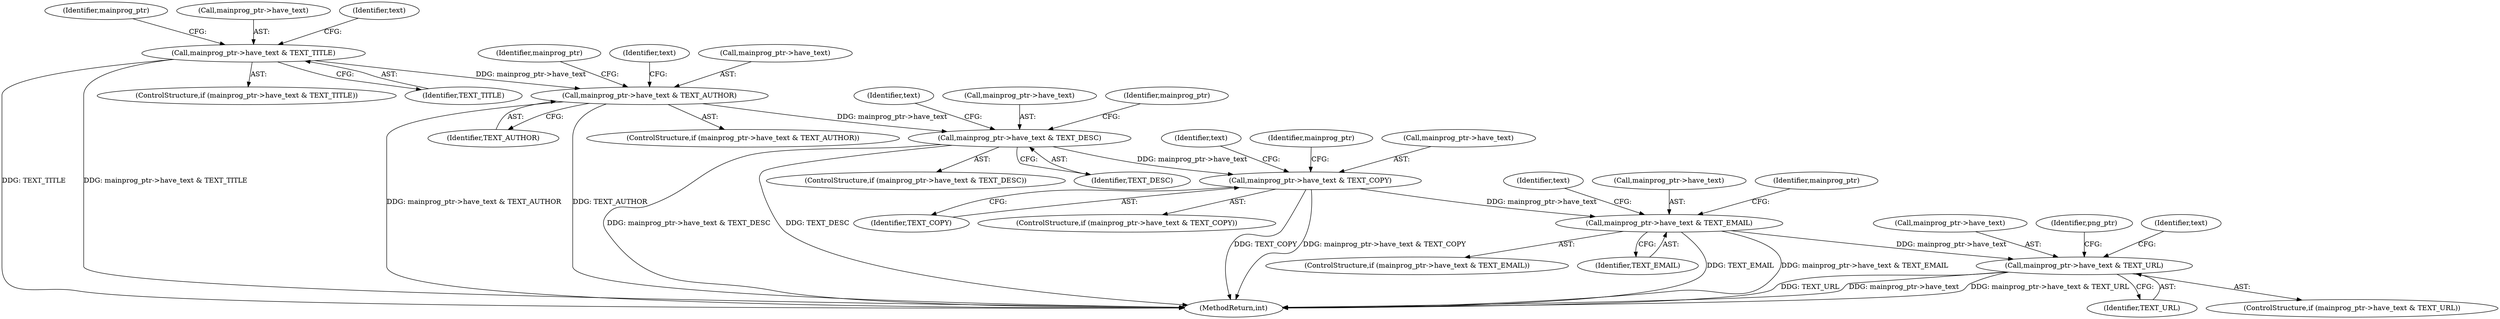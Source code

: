 digraph "0_Android_9d4853418ab2f754c2b63e091c29c5529b8b86ca_10@API" {
"1000433" [label="(Call,mainprog_ptr->have_text & TEXT_EMAIL)"];
"1000401" [label="(Call,mainprog_ptr->have_text & TEXT_COPY)"];
"1000369" [label="(Call,mainprog_ptr->have_text & TEXT_DESC)"];
"1000337" [label="(Call,mainprog_ptr->have_text & TEXT_AUTHOR)"];
"1000305" [label="(Call,mainprog_ptr->have_text & TEXT_TITLE)"];
"1000465" [label="(Call,mainprog_ptr->have_text & TEXT_URL)"];
"1000410" [label="(Identifier,text)"];
"1000442" [label="(Identifier,text)"];
"1000305" [label="(Call,mainprog_ptr->have_text & TEXT_TITLE)"];
"1000437" [label="(Identifier,TEXT_EMAIL)"];
"1000371" [label="(Identifier,mainprog_ptr)"];
"1000309" [label="(Identifier,TEXT_TITLE)"];
"1000401" [label="(Call,mainprog_ptr->have_text & TEXT_COPY)"];
"1000466" [label="(Call,mainprog_ptr->have_text)"];
"1000469" [label="(Identifier,TEXT_URL)"];
"1000518" [label="(MethodReturn,int)"];
"1000405" [label="(Identifier,TEXT_COPY)"];
"1000368" [label="(ControlStructure,if (mainprog_ptr->have_text & TEXT_DESC))"];
"1000497" [label="(Identifier,png_ptr)"];
"1000346" [label="(Identifier,text)"];
"1000378" [label="(Identifier,text)"];
"1000465" [label="(Call,mainprog_ptr->have_text & TEXT_URL)"];
"1000474" [label="(Identifier,text)"];
"1000370" [label="(Call,mainprog_ptr->have_text)"];
"1000433" [label="(Call,mainprog_ptr->have_text & TEXT_EMAIL)"];
"1000369" [label="(Call,mainprog_ptr->have_text & TEXT_DESC)"];
"1000373" [label="(Identifier,TEXT_DESC)"];
"1000304" [label="(ControlStructure,if (mainprog_ptr->have_text & TEXT_TITLE))"];
"1000464" [label="(ControlStructure,if (mainprog_ptr->have_text & TEXT_URL))"];
"1000434" [label="(Call,mainprog_ptr->have_text)"];
"1000400" [label="(ControlStructure,if (mainprog_ptr->have_text & TEXT_COPY))"];
"1000337" [label="(Call,mainprog_ptr->have_text & TEXT_AUTHOR)"];
"1000435" [label="(Identifier,mainprog_ptr)"];
"1000339" [label="(Identifier,mainprog_ptr)"];
"1000467" [label="(Identifier,mainprog_ptr)"];
"1000432" [label="(ControlStructure,if (mainprog_ptr->have_text & TEXT_EMAIL))"];
"1000403" [label="(Identifier,mainprog_ptr)"];
"1000336" [label="(ControlStructure,if (mainprog_ptr->have_text & TEXT_AUTHOR))"];
"1000306" [label="(Call,mainprog_ptr->have_text)"];
"1000402" [label="(Call,mainprog_ptr->have_text)"];
"1000338" [label="(Call,mainprog_ptr->have_text)"];
"1000341" [label="(Identifier,TEXT_AUTHOR)"];
"1000314" [label="(Identifier,text)"];
"1000433" -> "1000432"  [label="AST: "];
"1000433" -> "1000437"  [label="CFG: "];
"1000434" -> "1000433"  [label="AST: "];
"1000437" -> "1000433"  [label="AST: "];
"1000442" -> "1000433"  [label="CFG: "];
"1000467" -> "1000433"  [label="CFG: "];
"1000433" -> "1000518"  [label="DDG: TEXT_EMAIL"];
"1000433" -> "1000518"  [label="DDG: mainprog_ptr->have_text & TEXT_EMAIL"];
"1000401" -> "1000433"  [label="DDG: mainprog_ptr->have_text"];
"1000433" -> "1000465"  [label="DDG: mainprog_ptr->have_text"];
"1000401" -> "1000400"  [label="AST: "];
"1000401" -> "1000405"  [label="CFG: "];
"1000402" -> "1000401"  [label="AST: "];
"1000405" -> "1000401"  [label="AST: "];
"1000410" -> "1000401"  [label="CFG: "];
"1000435" -> "1000401"  [label="CFG: "];
"1000401" -> "1000518"  [label="DDG: TEXT_COPY"];
"1000401" -> "1000518"  [label="DDG: mainprog_ptr->have_text & TEXT_COPY"];
"1000369" -> "1000401"  [label="DDG: mainprog_ptr->have_text"];
"1000369" -> "1000368"  [label="AST: "];
"1000369" -> "1000373"  [label="CFG: "];
"1000370" -> "1000369"  [label="AST: "];
"1000373" -> "1000369"  [label="AST: "];
"1000378" -> "1000369"  [label="CFG: "];
"1000403" -> "1000369"  [label="CFG: "];
"1000369" -> "1000518"  [label="DDG: mainprog_ptr->have_text & TEXT_DESC"];
"1000369" -> "1000518"  [label="DDG: TEXT_DESC"];
"1000337" -> "1000369"  [label="DDG: mainprog_ptr->have_text"];
"1000337" -> "1000336"  [label="AST: "];
"1000337" -> "1000341"  [label="CFG: "];
"1000338" -> "1000337"  [label="AST: "];
"1000341" -> "1000337"  [label="AST: "];
"1000346" -> "1000337"  [label="CFG: "];
"1000371" -> "1000337"  [label="CFG: "];
"1000337" -> "1000518"  [label="DDG: mainprog_ptr->have_text & TEXT_AUTHOR"];
"1000337" -> "1000518"  [label="DDG: TEXT_AUTHOR"];
"1000305" -> "1000337"  [label="DDG: mainprog_ptr->have_text"];
"1000305" -> "1000304"  [label="AST: "];
"1000305" -> "1000309"  [label="CFG: "];
"1000306" -> "1000305"  [label="AST: "];
"1000309" -> "1000305"  [label="AST: "];
"1000314" -> "1000305"  [label="CFG: "];
"1000339" -> "1000305"  [label="CFG: "];
"1000305" -> "1000518"  [label="DDG: TEXT_TITLE"];
"1000305" -> "1000518"  [label="DDG: mainprog_ptr->have_text & TEXT_TITLE"];
"1000465" -> "1000464"  [label="AST: "];
"1000465" -> "1000469"  [label="CFG: "];
"1000466" -> "1000465"  [label="AST: "];
"1000469" -> "1000465"  [label="AST: "];
"1000474" -> "1000465"  [label="CFG: "];
"1000497" -> "1000465"  [label="CFG: "];
"1000465" -> "1000518"  [label="DDG: mainprog_ptr->have_text & TEXT_URL"];
"1000465" -> "1000518"  [label="DDG: TEXT_URL"];
"1000465" -> "1000518"  [label="DDG: mainprog_ptr->have_text"];
}
